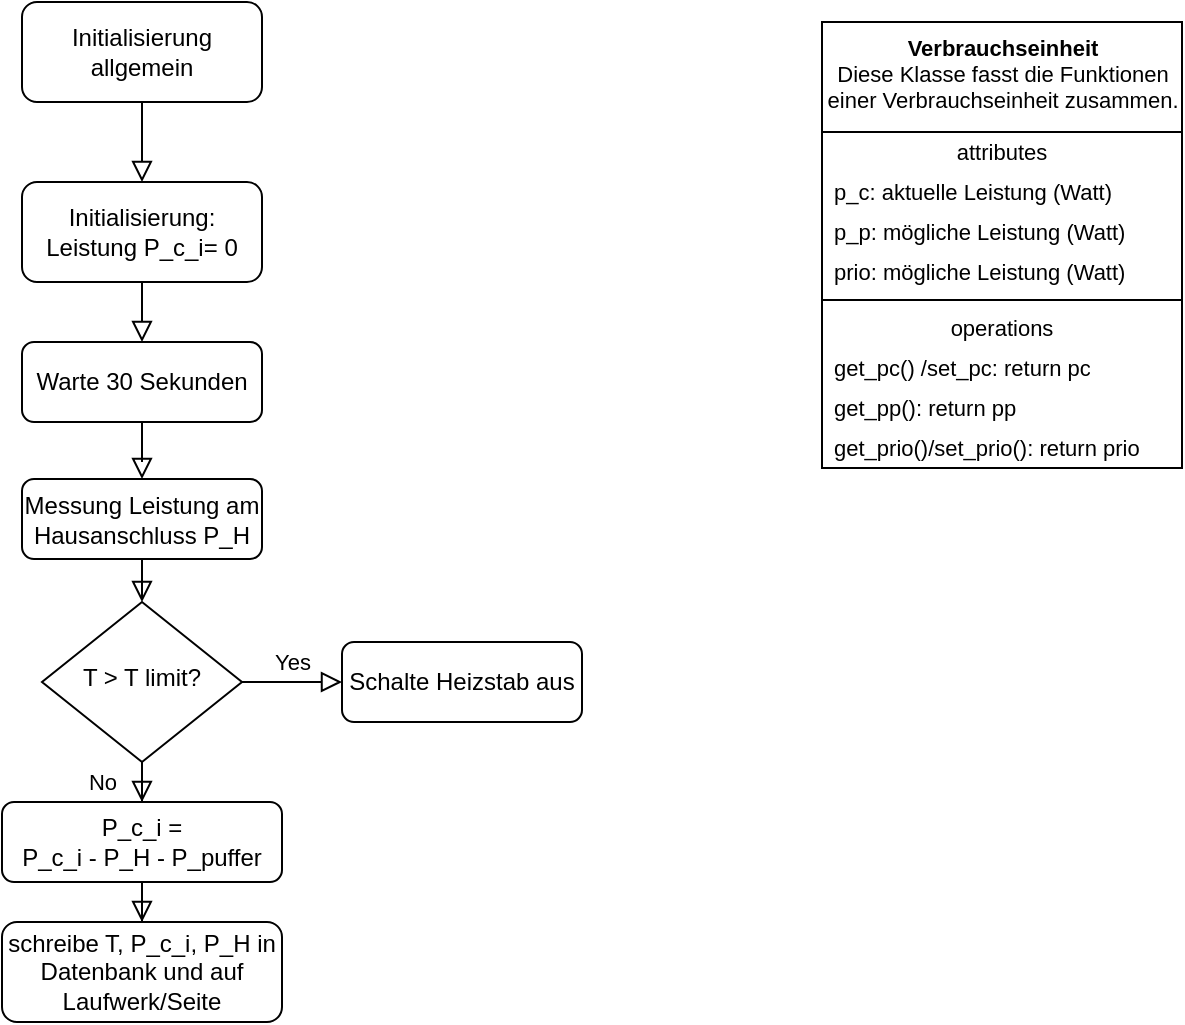 <mxfile version="20.3.2" type="device"><diagram id="C5RBs43oDa-KdzZeNtuy" name="Page-1"><mxGraphModel dx="813" dy="1599" grid="1" gridSize="10" guides="1" tooltips="1" connect="1" arrows="1" fold="1" page="1" pageScale="1" pageWidth="827" pageHeight="1169" math="0" shadow="0"><root><mxCell id="WIyWlLk6GJQsqaUBKTNV-0"/><mxCell id="WIyWlLk6GJQsqaUBKTNV-1" parent="WIyWlLk6GJQsqaUBKTNV-0"/><mxCell id="WIyWlLk6GJQsqaUBKTNV-2" value="" style="rounded=0;html=1;jettySize=auto;orthogonalLoop=1;fontSize=11;endArrow=block;endFill=0;endSize=8;strokeWidth=1;shadow=0;labelBackgroundColor=none;edgeStyle=orthogonalEdgeStyle;" parent="WIyWlLk6GJQsqaUBKTNV-1" source="WIyWlLk6GJQsqaUBKTNV-3" target="WIyWlLk6GJQsqaUBKTNV-6" edge="1"><mxGeometry relative="1" as="geometry"/></mxCell><mxCell id="WIyWlLk6GJQsqaUBKTNV-3" value="Messung Leistung am Hausanschluss P_H" style="rounded=1;whiteSpace=wrap;html=1;fontSize=12;glass=0;strokeWidth=1;shadow=0;" parent="WIyWlLk6GJQsqaUBKTNV-1" vertex="1"><mxGeometry x="160" y="108.5" width="120" height="40" as="geometry"/></mxCell><mxCell id="WIyWlLk6GJQsqaUBKTNV-4" value="No" style="rounded=0;html=1;jettySize=auto;orthogonalLoop=1;fontSize=11;endArrow=block;endFill=0;endSize=8;strokeWidth=1;shadow=0;labelBackgroundColor=none;edgeStyle=orthogonalEdgeStyle;entryX=0.5;entryY=0;entryDx=0;entryDy=0;" parent="WIyWlLk6GJQsqaUBKTNV-1" source="WIyWlLk6GJQsqaUBKTNV-6" target="WIyWlLk6GJQsqaUBKTNV-11" edge="1"><mxGeometry x="0.668" y="-20" relative="1" as="geometry"><mxPoint as="offset"/><mxPoint x="220" y="290" as="targetPoint"/></mxGeometry></mxCell><mxCell id="WIyWlLk6GJQsqaUBKTNV-5" value="Yes" style="edgeStyle=orthogonalEdgeStyle;rounded=0;html=1;jettySize=auto;orthogonalLoop=1;fontSize=11;endArrow=block;endFill=0;endSize=8;strokeWidth=1;shadow=0;labelBackgroundColor=none;" parent="WIyWlLk6GJQsqaUBKTNV-1" source="WIyWlLk6GJQsqaUBKTNV-6" target="WIyWlLk6GJQsqaUBKTNV-7" edge="1"><mxGeometry y="10" relative="1" as="geometry"><mxPoint as="offset"/></mxGeometry></mxCell><mxCell id="WIyWlLk6GJQsqaUBKTNV-6" value="T &amp;gt; T limit?" style="rhombus;whiteSpace=wrap;html=1;shadow=0;fontFamily=Helvetica;fontSize=12;align=center;strokeWidth=1;spacing=6;spacingTop=-4;" parent="WIyWlLk6GJQsqaUBKTNV-1" vertex="1"><mxGeometry x="170" y="170" width="100" height="80" as="geometry"/></mxCell><mxCell id="WIyWlLk6GJQsqaUBKTNV-7" value="Schalte Heizstab aus" style="rounded=1;whiteSpace=wrap;html=1;fontSize=12;glass=0;strokeWidth=1;shadow=0;" parent="WIyWlLk6GJQsqaUBKTNV-1" vertex="1"><mxGeometry x="320" y="190" width="120" height="40" as="geometry"/></mxCell><mxCell id="Tx8tWrro5aVYZvWt8uKT-24" value="" style="edgeStyle=orthogonalEdgeStyle;shape=connector;rounded=0;orthogonalLoop=1;jettySize=auto;html=1;shadow=0;labelBackgroundColor=none;strokeColor=default;strokeWidth=1;fontFamily=Helvetica;fontSize=11;fontColor=default;endArrow=block;endFill=0;endSize=8;" edge="1" parent="WIyWlLk6GJQsqaUBKTNV-1" source="WIyWlLk6GJQsqaUBKTNV-11" target="Tx8tWrro5aVYZvWt8uKT-23"><mxGeometry relative="1" as="geometry"/></mxCell><mxCell id="WIyWlLk6GJQsqaUBKTNV-11" value="&lt;div&gt;P_c_i = &lt;br&gt;&lt;/div&gt;&lt;div&gt;P_c_i - P_H - P_puffer&lt;/div&gt;" style="rounded=1;whiteSpace=wrap;html=1;fontSize=12;glass=0;strokeWidth=1;shadow=0;" parent="WIyWlLk6GJQsqaUBKTNV-1" vertex="1"><mxGeometry x="150" y="270" width="140" height="40" as="geometry"/></mxCell><mxCell id="Tx8tWrro5aVYZvWt8uKT-2" style="edgeStyle=orthogonalEdgeStyle;rounded=0;orthogonalLoop=1;jettySize=auto;html=1;labelBackgroundColor=none;endArrow=block;endFill=0;endSize=8;strokeWidth=1;shadow=0;entryX=0.5;entryY=0;entryDx=0;entryDy=0;" edge="1" parent="WIyWlLk6GJQsqaUBKTNV-1" source="Tx8tWrro5aVYZvWt8uKT-1" target="Tx8tWrro5aVYZvWt8uKT-3"><mxGeometry relative="1" as="geometry"><mxPoint x="220" y="50" as="targetPoint"/></mxGeometry></mxCell><mxCell id="Tx8tWrro5aVYZvWt8uKT-1" value="&lt;div&gt;Initialisierung: &lt;br&gt;&lt;/div&gt;&lt;div&gt;Leistung P_c_i= 0&lt;br&gt;&lt;/div&gt;" style="rounded=1;whiteSpace=wrap;html=1;fontSize=12;glass=0;strokeWidth=1;shadow=0;" vertex="1" parent="WIyWlLk6GJQsqaUBKTNV-1"><mxGeometry x="160" y="-40" width="120" height="50" as="geometry"/></mxCell><mxCell id="Tx8tWrro5aVYZvWt8uKT-5" value="" style="edgeStyle=orthogonalEdgeStyle;shape=connector;rounded=0;orthogonalLoop=1;jettySize=auto;html=1;shadow=0;labelBackgroundColor=none;strokeColor=default;strokeWidth=1;fontFamily=Helvetica;fontSize=11;fontColor=default;endArrow=block;endFill=0;endSize=8;" edge="1" parent="WIyWlLk6GJQsqaUBKTNV-1" source="Tx8tWrro5aVYZvWt8uKT-3" target="WIyWlLk6GJQsqaUBKTNV-3"><mxGeometry relative="1" as="geometry"/></mxCell><mxCell id="Tx8tWrro5aVYZvWt8uKT-3" value="Warte 30 Sekunden" style="rounded=1;whiteSpace=wrap;html=1;fontSize=12;glass=0;strokeWidth=1;shadow=0;" vertex="1" parent="WIyWlLk6GJQsqaUBKTNV-1"><mxGeometry x="160" y="40" width="120" height="40" as="geometry"/></mxCell><mxCell id="Tx8tWrro5aVYZvWt8uKT-10" value="&lt;b&gt;Verbrauchseinheit&lt;/b&gt;&lt;br&gt;&lt;div&gt;Diese Klasse fasst die Funktionen &lt;br&gt;&lt;/div&gt;&lt;div&gt;einer Verbrauchseinheit zusammen.&lt;/div&gt;" style="swimlane;fontStyle=0;align=center;verticalAlign=top;childLayout=stackLayout;horizontal=1;startSize=55;horizontalStack=0;resizeParent=1;resizeParentMax=0;resizeLast=0;collapsible=0;marginBottom=0;html=1;fontFamily=Helvetica;fontSize=11;fontColor=default;fillColor=none;" vertex="1" parent="WIyWlLk6GJQsqaUBKTNV-1"><mxGeometry x="560" y="-120" width="180" height="223" as="geometry"/></mxCell><mxCell id="Tx8tWrro5aVYZvWt8uKT-11" value="attributes" style="text;html=1;strokeColor=none;fillColor=none;align=center;verticalAlign=middle;spacingLeft=4;spacingRight=4;overflow=hidden;rotatable=0;points=[[0,0.5],[1,0.5]];portConstraint=eastwest;fontFamily=Helvetica;fontSize=11;fontColor=default;" vertex="1" parent="Tx8tWrro5aVYZvWt8uKT-10"><mxGeometry y="55" width="180" height="20" as="geometry"/></mxCell><mxCell id="Tx8tWrro5aVYZvWt8uKT-12" value="&lt;div&gt;p_c: aktuelle Leistung (Watt)&lt;br&gt;&lt;/div&gt;" style="text;html=1;strokeColor=none;fillColor=none;align=left;verticalAlign=middle;spacingLeft=4;spacingRight=4;overflow=hidden;rotatable=0;points=[[0,0.5],[1,0.5]];portConstraint=eastwest;fontFamily=Helvetica;fontSize=11;fontColor=default;" vertex="1" parent="Tx8tWrro5aVYZvWt8uKT-10"><mxGeometry y="75" width="180" height="20" as="geometry"/></mxCell><mxCell id="Tx8tWrro5aVYZvWt8uKT-18" value="&lt;div&gt;p_p: mögliche Leistung (Watt)&lt;br&gt;&lt;/div&gt;" style="text;html=1;strokeColor=none;fillColor=none;align=left;verticalAlign=middle;spacingLeft=4;spacingRight=4;overflow=hidden;rotatable=0;points=[[0,0.5],[1,0.5]];portConstraint=eastwest;fontFamily=Helvetica;fontSize=11;fontColor=default;" vertex="1" parent="Tx8tWrro5aVYZvWt8uKT-10"><mxGeometry y="95" width="180" height="20" as="geometry"/></mxCell><mxCell id="Tx8tWrro5aVYZvWt8uKT-22" value="&lt;div&gt;prio: mögliche Leistung (Watt)&lt;br&gt;&lt;/div&gt;" style="text;html=1;strokeColor=none;fillColor=none;align=left;verticalAlign=middle;spacingLeft=4;spacingRight=4;overflow=hidden;rotatable=0;points=[[0,0.5],[1,0.5]];portConstraint=eastwest;fontFamily=Helvetica;fontSize=11;fontColor=default;" vertex="1" parent="Tx8tWrro5aVYZvWt8uKT-10"><mxGeometry y="115" width="180" height="20" as="geometry"/></mxCell><mxCell id="Tx8tWrro5aVYZvWt8uKT-15" value="" style="line;strokeWidth=1;fillColor=none;align=left;verticalAlign=middle;spacingTop=-1;spacingLeft=3;spacingRight=3;rotatable=0;labelPosition=right;points=[];portConstraint=eastwest;fontFamily=Helvetica;fontSize=11;fontColor=default;" vertex="1" parent="Tx8tWrro5aVYZvWt8uKT-10"><mxGeometry y="135" width="180" height="8" as="geometry"/></mxCell><mxCell id="Tx8tWrro5aVYZvWt8uKT-16" value="operations" style="text;html=1;strokeColor=none;fillColor=none;align=center;verticalAlign=middle;spacingLeft=4;spacingRight=4;overflow=hidden;rotatable=0;points=[[0,0.5],[1,0.5]];portConstraint=eastwest;fontFamily=Helvetica;fontSize=11;fontColor=default;" vertex="1" parent="Tx8tWrro5aVYZvWt8uKT-10"><mxGeometry y="143" width="180" height="20" as="geometry"/></mxCell><mxCell id="Tx8tWrro5aVYZvWt8uKT-17" value="&lt;div&gt;get_pc() /set_pc: return pc&lt;/div&gt;" style="text;html=1;strokeColor=none;fillColor=none;align=left;verticalAlign=middle;spacingLeft=4;spacingRight=4;overflow=hidden;rotatable=0;points=[[0,0.5],[1,0.5]];portConstraint=eastwest;fontFamily=Helvetica;fontSize=11;fontColor=default;" vertex="1" parent="Tx8tWrro5aVYZvWt8uKT-10"><mxGeometry y="163" width="180" height="20" as="geometry"/></mxCell><mxCell id="Tx8tWrro5aVYZvWt8uKT-19" value="&lt;div&gt;get_pp(): return pp&lt;/div&gt;" style="text;html=1;strokeColor=none;fillColor=none;align=left;verticalAlign=middle;spacingLeft=4;spacingRight=4;overflow=hidden;rotatable=0;points=[[0,0.5],[1,0.5]];portConstraint=eastwest;fontFamily=Helvetica;fontSize=11;fontColor=default;" vertex="1" parent="Tx8tWrro5aVYZvWt8uKT-10"><mxGeometry y="183" width="180" height="20" as="geometry"/></mxCell><mxCell id="Tx8tWrro5aVYZvWt8uKT-21" value="&lt;div&gt;get_prio()/set_prio(): return prio&lt;/div&gt;" style="text;html=1;strokeColor=none;fillColor=none;align=left;verticalAlign=middle;spacingLeft=4;spacingRight=4;overflow=hidden;rotatable=0;points=[[0,0.5],[1,0.5]];portConstraint=eastwest;fontFamily=Helvetica;fontSize=11;fontColor=default;" vertex="1" parent="Tx8tWrro5aVYZvWt8uKT-10"><mxGeometry y="203" width="180" height="20" as="geometry"/></mxCell><mxCell id="Tx8tWrro5aVYZvWt8uKT-23" value="schreibe T, P_c_i, P_H in Datenbank und auf Laufwerk/Seite" style="rounded=1;whiteSpace=wrap;html=1;fontSize=12;glass=0;strokeWidth=1;shadow=0;" vertex="1" parent="WIyWlLk6GJQsqaUBKTNV-1"><mxGeometry x="150" y="330" width="140" height="50" as="geometry"/></mxCell><mxCell id="Tx8tWrro5aVYZvWt8uKT-26" style="edgeStyle=orthogonalEdgeStyle;shape=connector;rounded=0;orthogonalLoop=1;jettySize=auto;html=1;shadow=0;labelBackgroundColor=none;strokeColor=default;strokeWidth=1;fontFamily=Helvetica;fontSize=11;fontColor=default;endArrow=block;endFill=0;endSize=8;" edge="1" parent="WIyWlLk6GJQsqaUBKTNV-1" source="Tx8tWrro5aVYZvWt8uKT-25" target="Tx8tWrro5aVYZvWt8uKT-1"><mxGeometry relative="1" as="geometry"/></mxCell><mxCell id="Tx8tWrro5aVYZvWt8uKT-25" value="Initialisierung allgemein" style="rounded=1;whiteSpace=wrap;html=1;fontSize=12;glass=0;strokeWidth=1;shadow=0;" vertex="1" parent="WIyWlLk6GJQsqaUBKTNV-1"><mxGeometry x="160" y="-130" width="120" height="50" as="geometry"/></mxCell></root></mxGraphModel></diagram></mxfile>